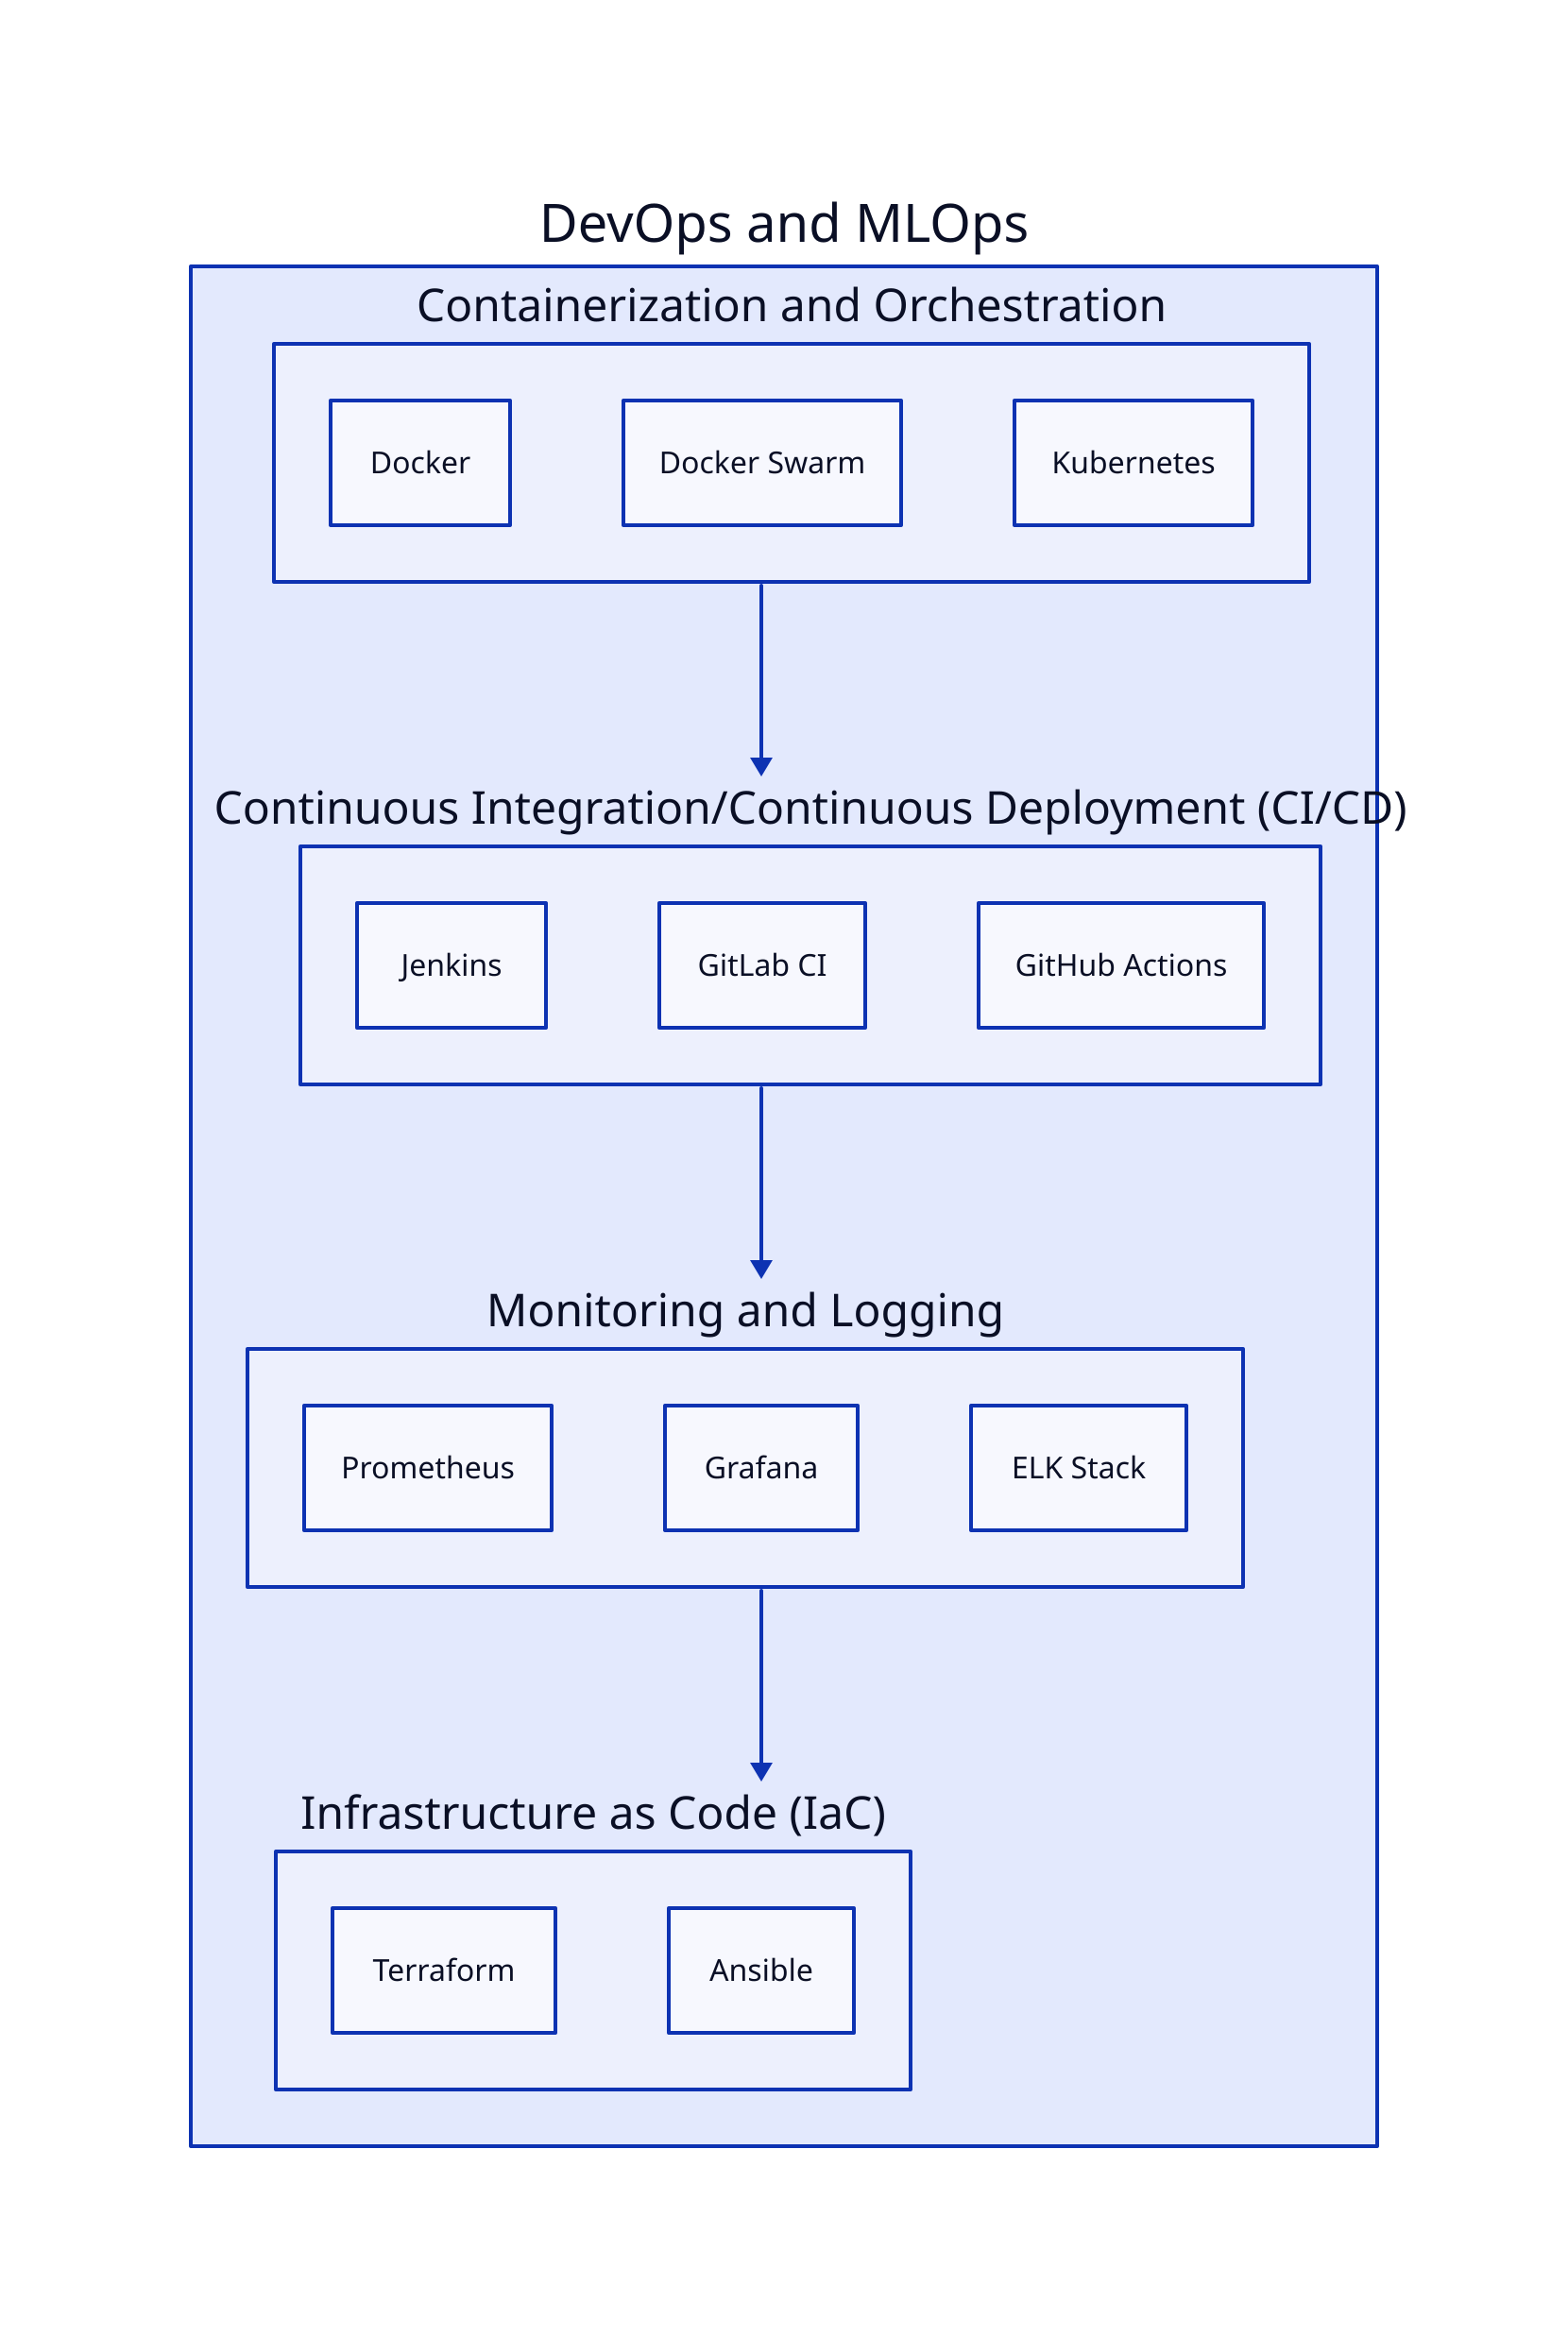 
devops_mlops: {
    label: "DevOps and MLOps"
  
    ci_cd: {
      label: "Continuous Integration/Continuous Deployment (CI/CD)"
      jenkins: {
        label: "Jenkins"
      }
      gitlab_ci: {
        label: "GitLab CI"
      }
      github_actions: {
        label: "GitHub Actions"
      }
    }
  
    containerization_orchestration: {
      label: "Containerization and Orchestration"
      docker: {
        label: "Docker"
      }
      docker_swarm: {
        label: "Docker Swarm"
      }
      kubernetes: {
        label: "Kubernetes"
      }
    }
  
    monitoring_logging: {
      label: "Monitoring and Logging"
      prometheus: {
        label: "Prometheus"
      }
      grafana: {
        label: "Grafana"
      }
      elk_stack: {
        label: "ELK Stack"
      }
    }
  
    iac: {
      label: "Infrastructure as Code (IaC)"
      terraform: {
        label: "Terraform"
      }
      ansible: {
        label: "Ansible"
      }
    }
    containerization_orchestration -> ci_cd
    ci_cd -> monitoring_logging
    monitoring_logging -> iac
  }
  